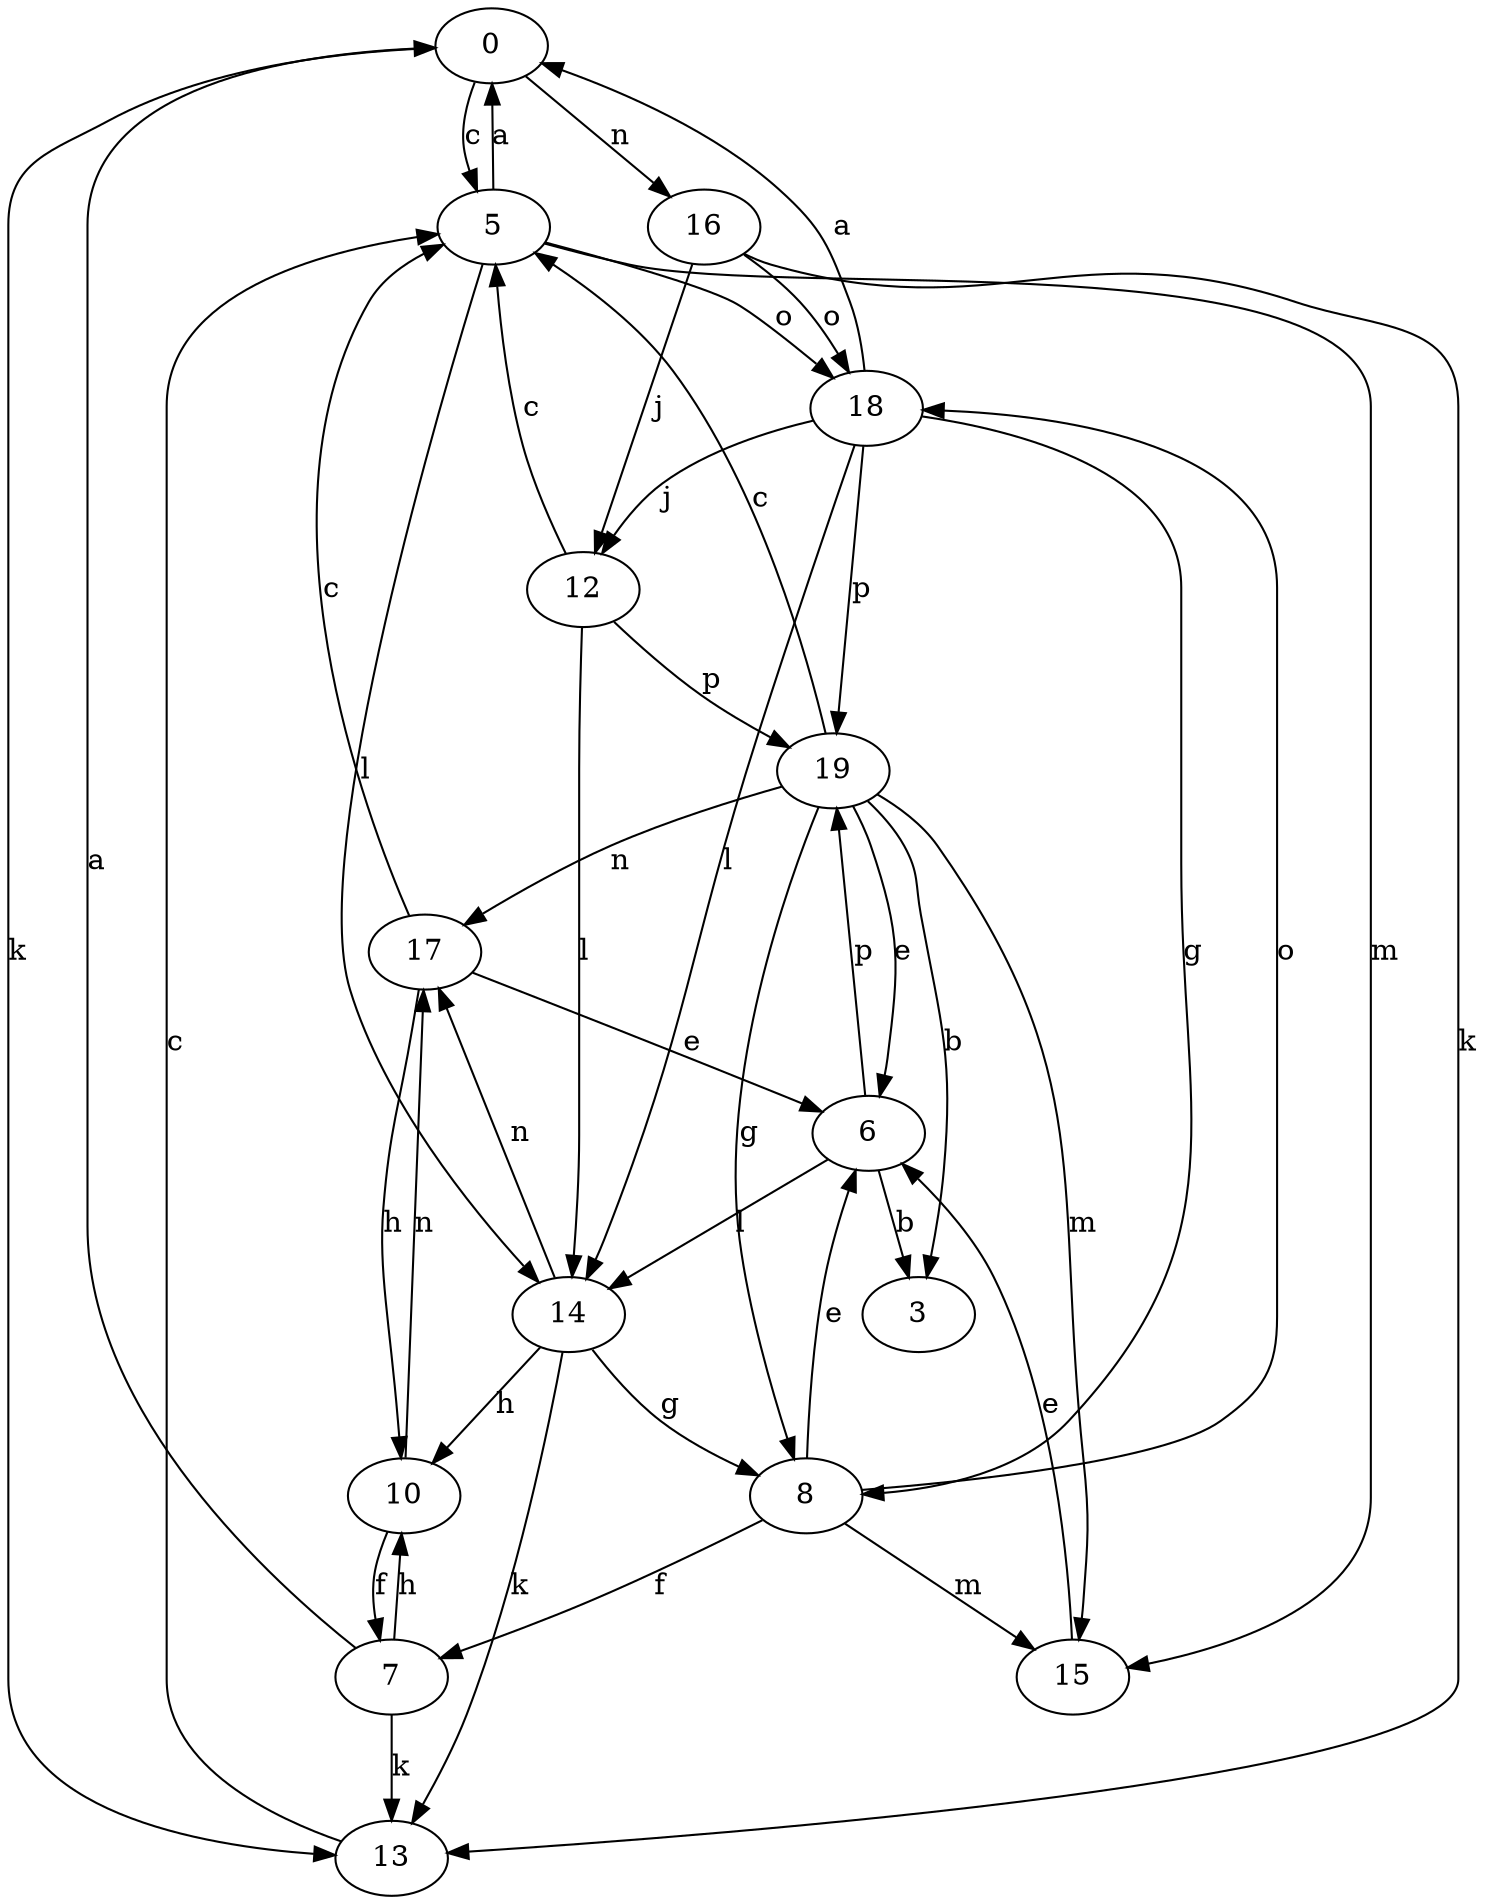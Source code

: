 strict digraph  {
0;
3;
5;
6;
7;
8;
10;
12;
13;
14;
15;
16;
17;
18;
19;
0 -> 5  [label=c];
0 -> 13  [label=k];
0 -> 16  [label=n];
5 -> 0  [label=a];
5 -> 14  [label=l];
5 -> 15  [label=m];
5 -> 18  [label=o];
6 -> 3  [label=b];
6 -> 14  [label=l];
6 -> 19  [label=p];
7 -> 0  [label=a];
7 -> 10  [label=h];
7 -> 13  [label=k];
8 -> 6  [label=e];
8 -> 7  [label=f];
8 -> 15  [label=m];
8 -> 18  [label=o];
10 -> 7  [label=f];
10 -> 17  [label=n];
12 -> 5  [label=c];
12 -> 14  [label=l];
12 -> 19  [label=p];
13 -> 5  [label=c];
14 -> 8  [label=g];
14 -> 10  [label=h];
14 -> 13  [label=k];
14 -> 17  [label=n];
15 -> 6  [label=e];
16 -> 12  [label=j];
16 -> 13  [label=k];
16 -> 18  [label=o];
17 -> 5  [label=c];
17 -> 6  [label=e];
17 -> 10  [label=h];
18 -> 0  [label=a];
18 -> 8  [label=g];
18 -> 12  [label=j];
18 -> 14  [label=l];
18 -> 19  [label=p];
19 -> 3  [label=b];
19 -> 5  [label=c];
19 -> 6  [label=e];
19 -> 8  [label=g];
19 -> 15  [label=m];
19 -> 17  [label=n];
}
